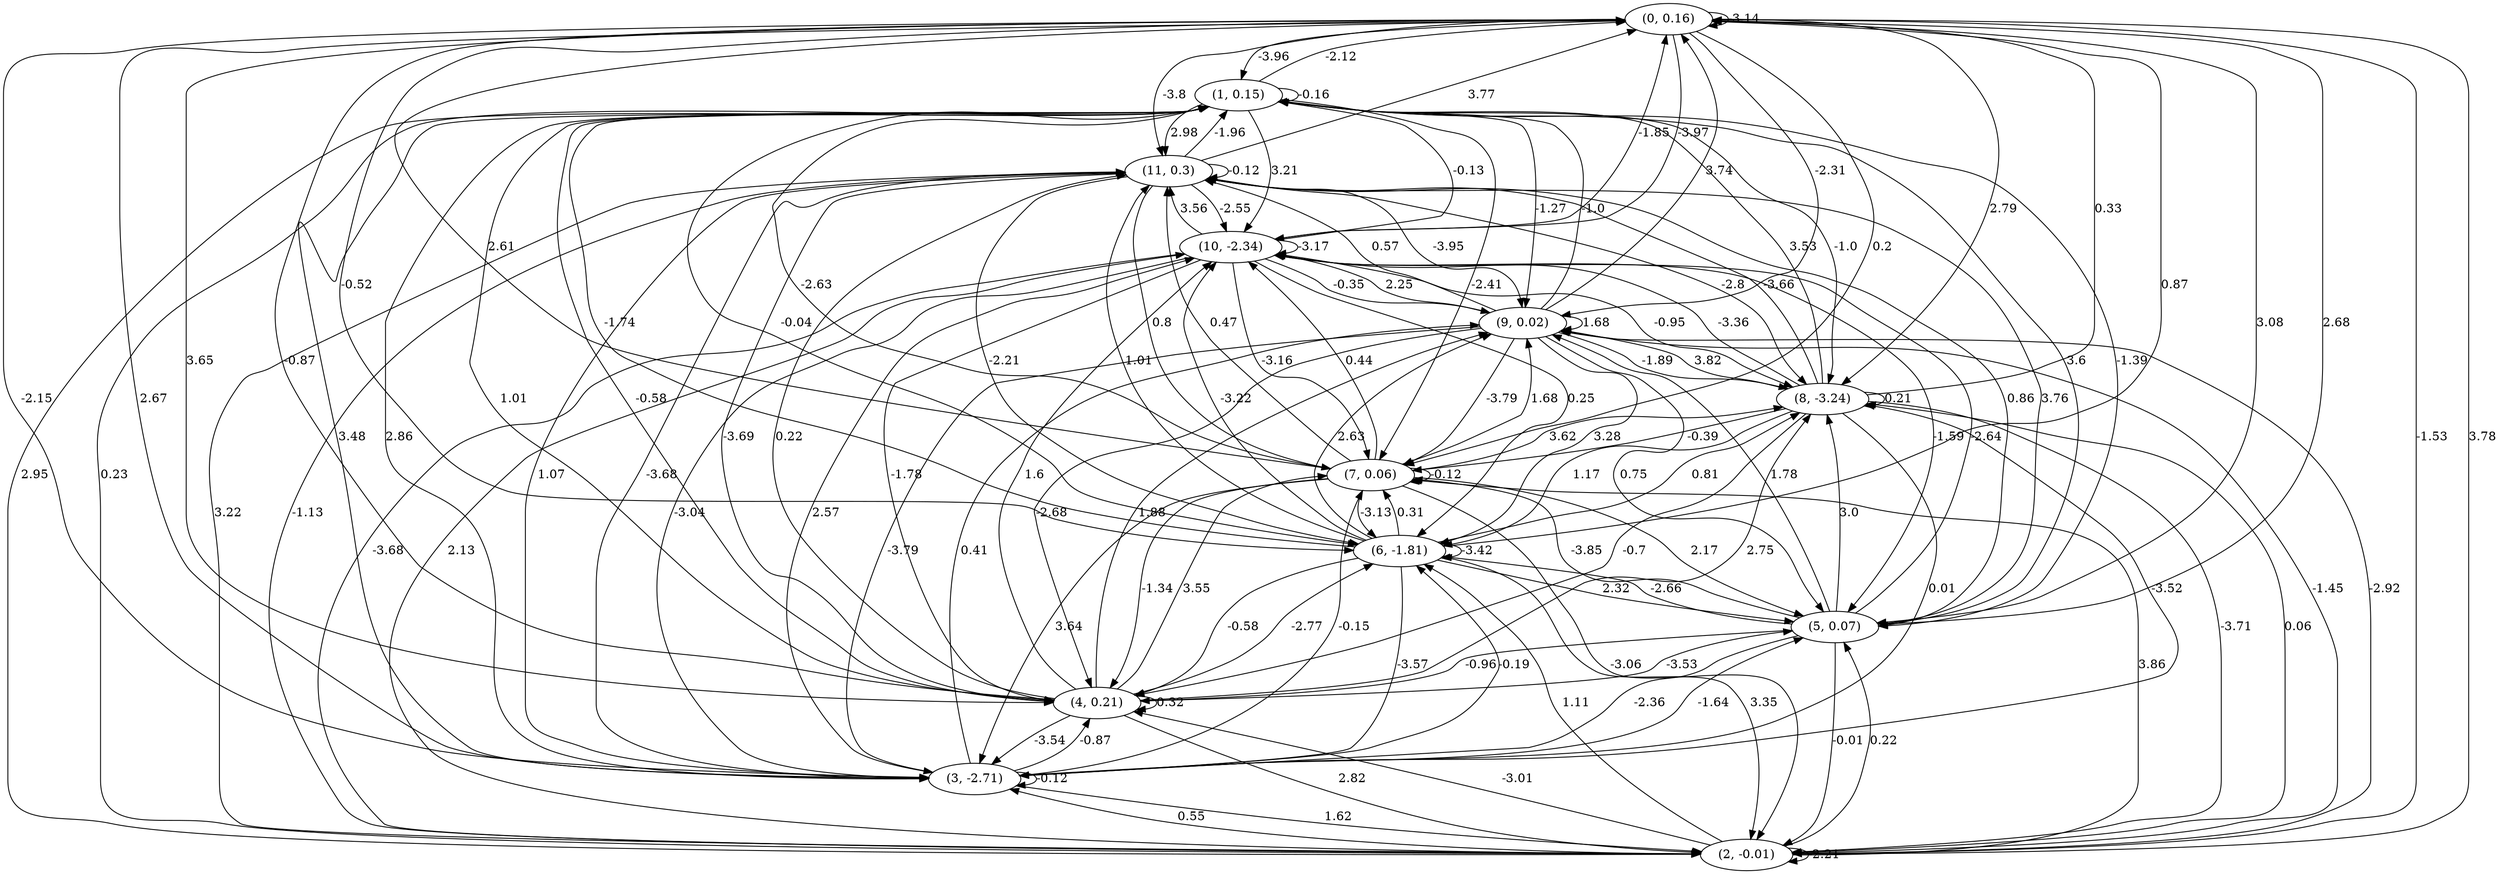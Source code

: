 digraph {
    0 [ label = "(0, 0.16)" ]
    1 [ label = "(1, 0.15)" ]
    2 [ label = "(2, -0.01)" ]
    3 [ label = "(3, -2.71)" ]
    4 [ label = "(4, 0.21)" ]
    5 [ label = "(5, 0.07)" ]
    6 [ label = "(6, -1.81)" ]
    7 [ label = "(7, 0.06)" ]
    8 [ label = "(8, -3.24)" ]
    9 [ label = "(9, 0.02)" ]
    10 [ label = "(10, -2.34)" ]
    11 [ label = "(11, 0.3)" ]
    0 -> 0 [ label = "-3.14" ]
    1 -> 1 [ label = "-0.16" ]
    2 -> 2 [ label = "-2.21" ]
    3 -> 3 [ label = "-0.12" ]
    4 -> 4 [ label = "0.32" ]
    6 -> 6 [ label = "-3.42" ]
    7 -> 7 [ label = "-0.12" ]
    8 -> 8 [ label = "0.21" ]
    9 -> 9 [ label = "1.68" ]
    10 -> 10 [ label = "-3.17" ]
    11 -> 11 [ label = "-0.12" ]
    1 -> 0 [ label = "-2.12" ]
    2 -> 0 [ label = "3.78" ]
    3 -> 0 [ label = "2.67" ]
    4 -> 0 [ label = "-0.87" ]
    5 -> 0 [ label = "2.68" ]
    6 -> 0 [ label = "0.87" ]
    7 -> 0 [ label = "2.61" ]
    8 -> 0 [ label = "0.33" ]
    9 -> 0 [ label = "3.74" ]
    10 -> 0 [ label = "-1.85" ]
    11 -> 0 [ label = "3.77" ]
    0 -> 1 [ label = "-3.96" ]
    2 -> 1 [ label = "0.23" ]
    3 -> 1 [ label = "3.48" ]
    4 -> 1 [ label = "-0.58" ]
    5 -> 1 [ label = "3.6" ]
    6 -> 1 [ label = "-1.74" ]
    7 -> 1 [ label = "-2.63" ]
    8 -> 1 [ label = "3.53" ]
    9 -> 1 [ label = "-1.0" ]
    10 -> 1 [ label = "-0.13" ]
    11 -> 1 [ label = "-1.96" ]
    0 -> 2 [ label = "-1.53" ]
    1 -> 2 [ label = "2.95" ]
    3 -> 2 [ label = "1.62" ]
    4 -> 2 [ label = "2.82" ]
    5 -> 2 [ label = "-0.01" ]
    6 -> 2 [ label = "3.35" ]
    7 -> 2 [ label = "-3.06" ]
    8 -> 2 [ label = "-3.71" ]
    9 -> 2 [ label = "-1.45" ]
    10 -> 2 [ label = "-3.68" ]
    11 -> 2 [ label = "3.22" ]
    0 -> 3 [ label = "-2.15" ]
    1 -> 3 [ label = "2.86" ]
    2 -> 3 [ label = "0.55" ]
    4 -> 3 [ label = "-3.54" ]
    5 -> 3 [ label = "-2.36" ]
    6 -> 3 [ label = "-3.57" ]
    7 -> 3 [ label = "3.64" ]
    8 -> 3 [ label = "0.01" ]
    9 -> 3 [ label = "-3.79" ]
    10 -> 3 [ label = "-3.04" ]
    11 -> 3 [ label = "1.07" ]
    0 -> 4 [ label = "3.65" ]
    1 -> 4 [ label = "1.01" ]
    2 -> 4 [ label = "-3.01" ]
    3 -> 4 [ label = "-0.87" ]
    5 -> 4 [ label = "-0.96" ]
    6 -> 4 [ label = "-0.58" ]
    7 -> 4 [ label = "-1.34" ]
    8 -> 4 [ label = "-0.7" ]
    9 -> 4 [ label = "-2.68" ]
    10 -> 4 [ label = "-1.78" ]
    11 -> 4 [ label = "-3.69" ]
    0 -> 5 [ label = "3.08" ]
    1 -> 5 [ label = "-1.39" ]
    2 -> 5 [ label = "0.22" ]
    3 -> 5 [ label = "-1.64" ]
    4 -> 5 [ label = "-3.53" ]
    6 -> 5 [ label = "2.32" ]
    7 -> 5 [ label = "2.17" ]
    9 -> 5 [ label = "0.75" ]
    10 -> 5 [ label = "-1.59" ]
    11 -> 5 [ label = "0.86" ]
    0 -> 6 [ label = "-0.52" ]
    1 -> 6 [ label = "-0.04" ]
    2 -> 6 [ label = "1.11" ]
    3 -> 6 [ label = "-0.19" ]
    4 -> 6 [ label = "-2.77" ]
    5 -> 6 [ label = "-2.66" ]
    7 -> 6 [ label = "-3.13" ]
    8 -> 6 [ label = "1.17" ]
    9 -> 6 [ label = "3.28" ]
    10 -> 6 [ label = "0.25" ]
    11 -> 6 [ label = "-2.21" ]
    0 -> 7 [ label = "0.2" ]
    1 -> 7 [ label = "-2.41" ]
    2 -> 7 [ label = "3.86" ]
    3 -> 7 [ label = "-0.15" ]
    4 -> 7 [ label = "3.55" ]
    5 -> 7 [ label = "-3.85" ]
    6 -> 7 [ label = "0.31" ]
    8 -> 7 [ label = "-0.39" ]
    9 -> 7 [ label = "-3.79" ]
    10 -> 7 [ label = "-3.16" ]
    11 -> 7 [ label = "0.8" ]
    0 -> 8 [ label = "2.79" ]
    1 -> 8 [ label = "-1.0" ]
    2 -> 8 [ label = "0.06" ]
    3 -> 8 [ label = "-3.52" ]
    4 -> 8 [ label = "2.75" ]
    5 -> 8 [ label = "3.0" ]
    6 -> 8 [ label = "0.81" ]
    7 -> 8 [ label = "3.62" ]
    9 -> 8 [ label = "-1.89" ]
    10 -> 8 [ label = "-0.95" ]
    11 -> 8 [ label = "-2.8" ]
    0 -> 9 [ label = "-2.31" ]
    1 -> 9 [ label = "-1.27" ]
    2 -> 9 [ label = "-2.92" ]
    3 -> 9 [ label = "0.41" ]
    4 -> 9 [ label = "1.88" ]
    5 -> 9 [ label = "1.78" ]
    6 -> 9 [ label = "2.63" ]
    7 -> 9 [ label = "1.68" ]
    8 -> 9 [ label = "3.82" ]
    10 -> 9 [ label = "-0.35" ]
    11 -> 9 [ label = "-3.95" ]
    0 -> 10 [ label = "-3.97" ]
    1 -> 10 [ label = "3.21" ]
    2 -> 10 [ label = "2.13" ]
    3 -> 10 [ label = "2.57" ]
    4 -> 10 [ label = "1.6" ]
    5 -> 10 [ label = "-2.64" ]
    6 -> 10 [ label = "-3.22" ]
    7 -> 10 [ label = "0.44" ]
    8 -> 10 [ label = "-3.36" ]
    9 -> 10 [ label = "2.25" ]
    11 -> 10 [ label = "-2.55" ]
    0 -> 11 [ label = "-3.8" ]
    1 -> 11 [ label = "2.98" ]
    2 -> 11 [ label = "-1.13" ]
    3 -> 11 [ label = "-3.68" ]
    4 -> 11 [ label = "0.22" ]
    5 -> 11 [ label = "3.76" ]
    6 -> 11 [ label = "1.01" ]
    7 -> 11 [ label = "0.47" ]
    8 -> 11 [ label = "-3.66" ]
    9 -> 11 [ label = "0.57" ]
    10 -> 11 [ label = "3.56" ]
}

